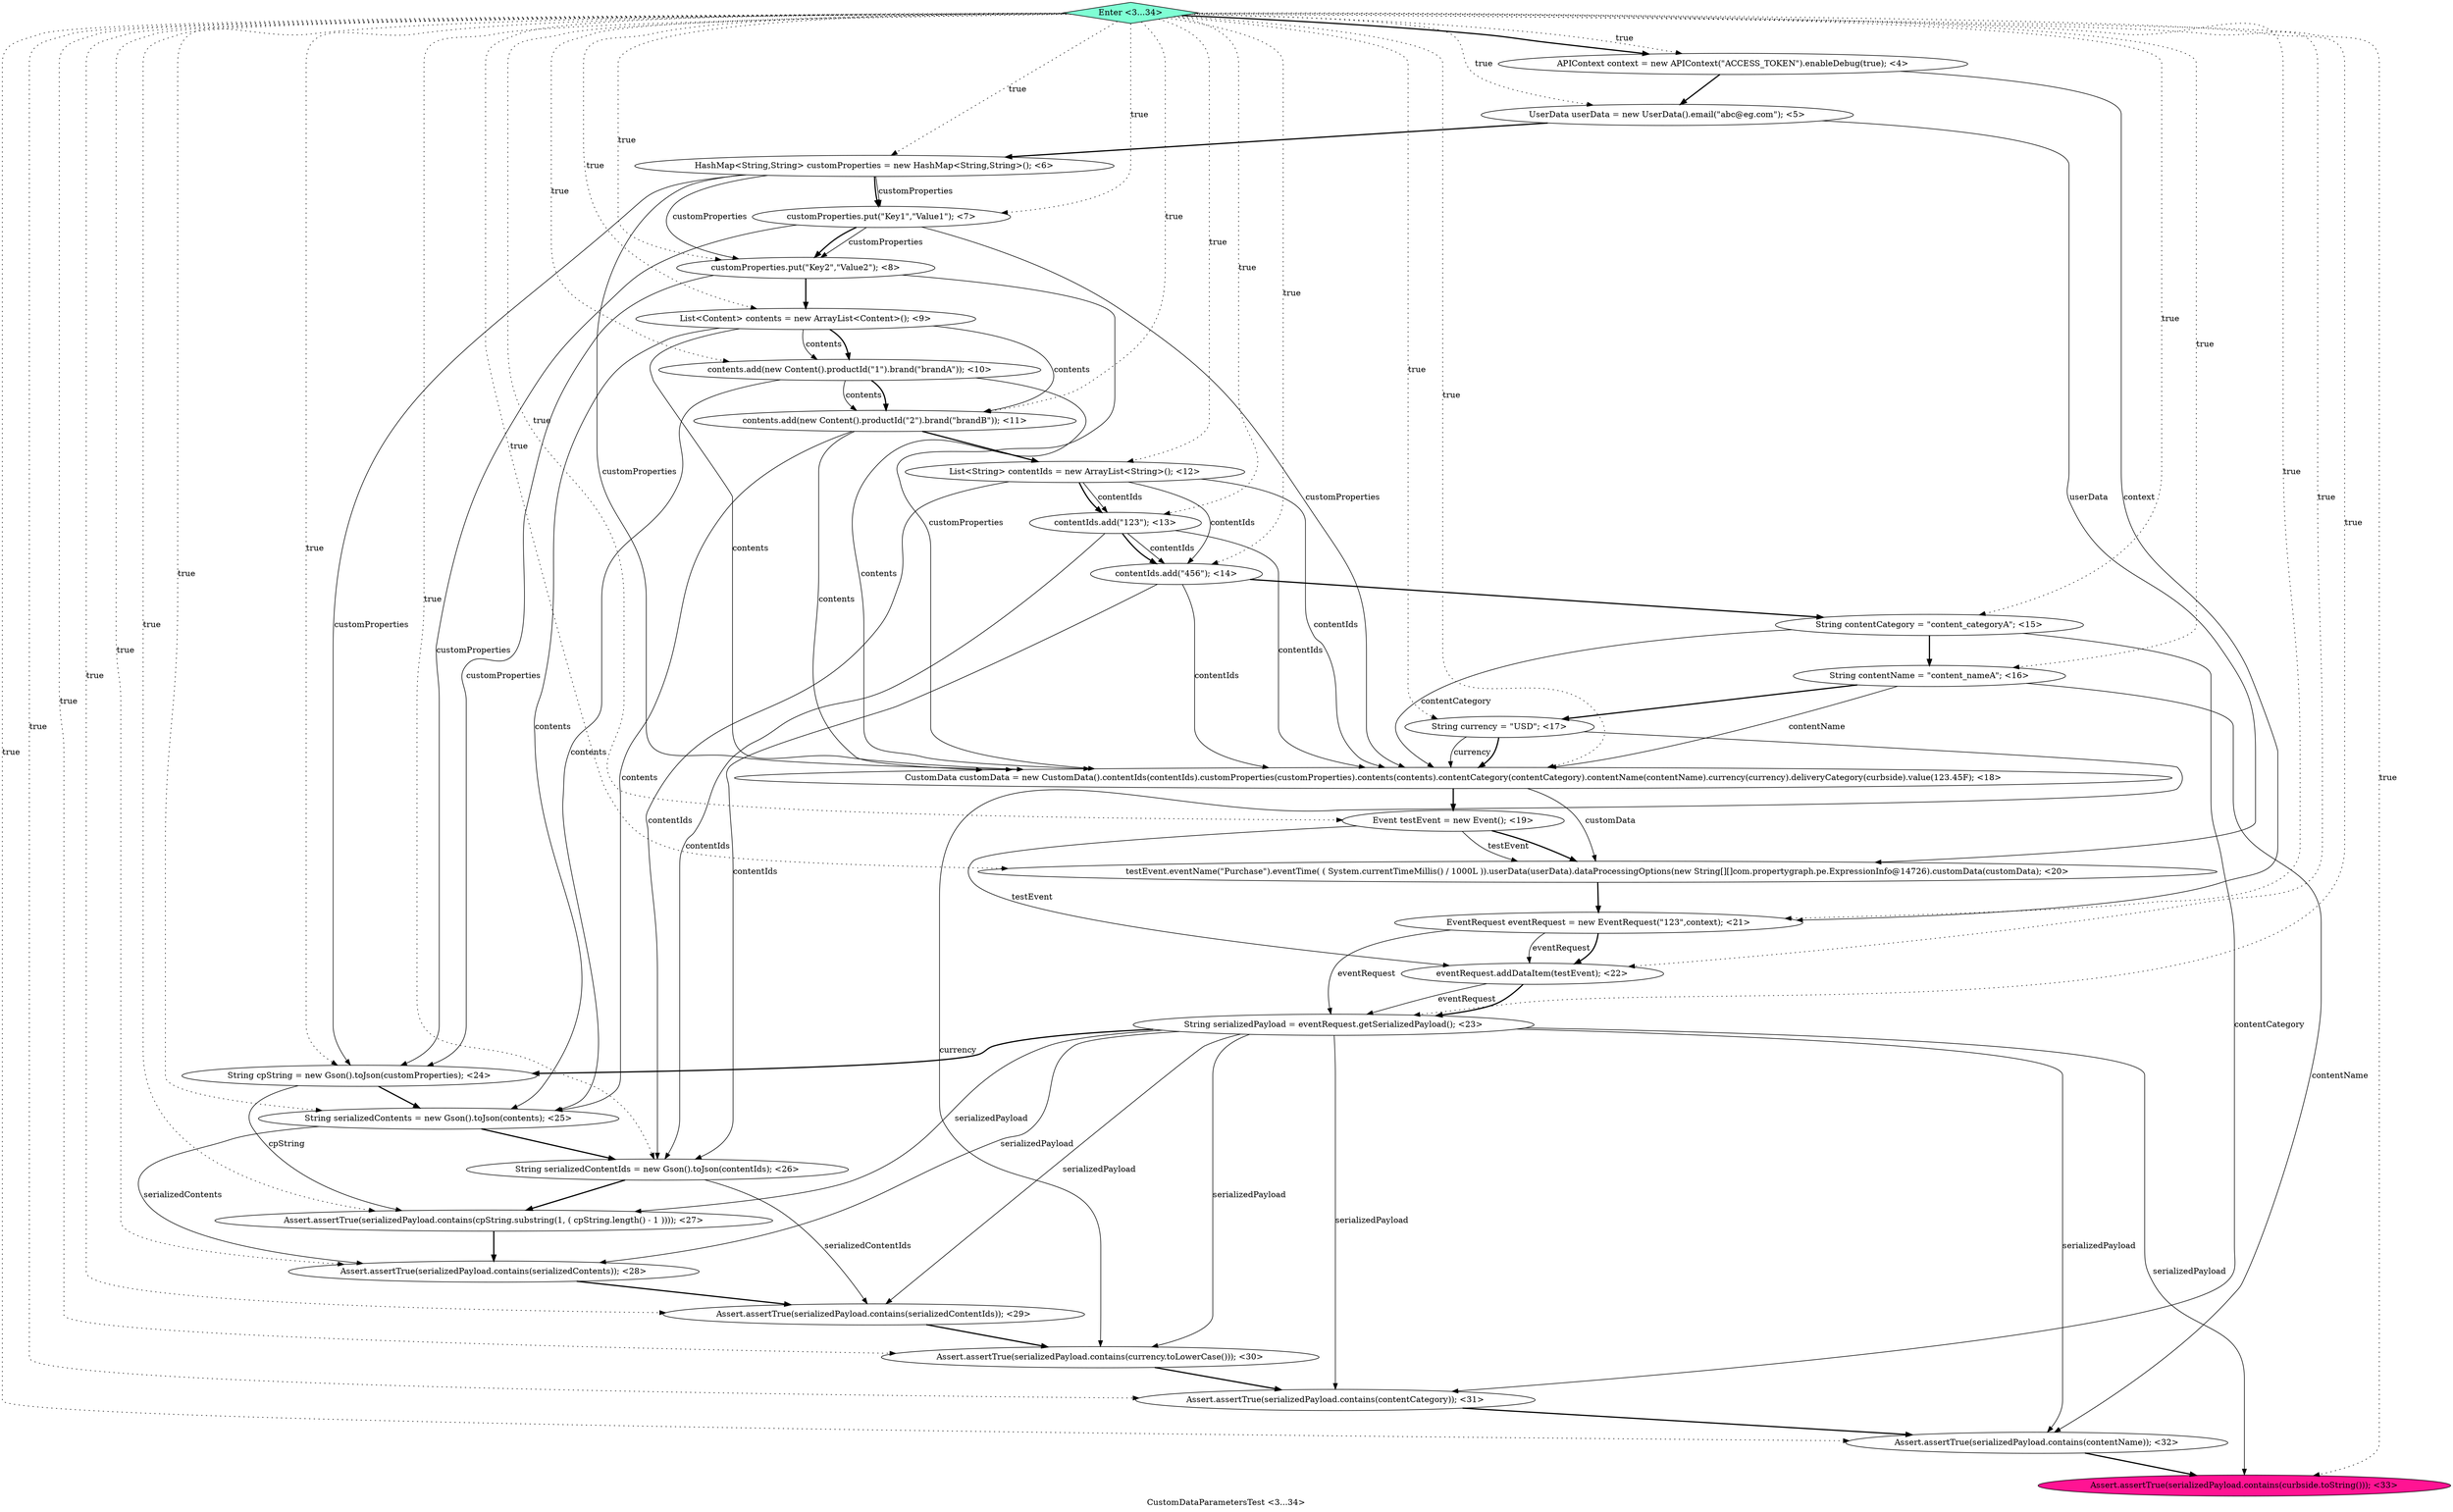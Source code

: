 digraph PDG {
label = "CustomDataParametersTest <3...34>";
0.25 [style = filled, label = "Assert.assertTrue(serializedPayload.contains(serializedContentIds)); <29>", fillcolor = white, shape = ellipse];
0.0 [style = filled, label = "APIContext context = new APIContext(\"ACCESS_TOKEN\").enableDebug(true); <4>", fillcolor = white, shape = ellipse];
0.2 [style = filled, label = "HashMap<String,String> customProperties = new HashMap<String,String>(); <6>", fillcolor = white, shape = ellipse];
0.23 [style = filled, label = "Assert.assertTrue(serializedPayload.contains(cpString.substring(1, ( cpString.length() - 1 )))); <27>", fillcolor = white, shape = ellipse];
0.19 [style = filled, label = "String serializedPayload = eventRequest.getSerializedPayload(); <23>", fillcolor = white, shape = ellipse];
0.27 [style = filled, label = "Assert.assertTrue(serializedPayload.contains(contentCategory)); <31>", fillcolor = white, shape = ellipse];
0.21 [style = filled, label = "String serializedContents = new Gson().toJson(contents); <25>", fillcolor = white, shape = ellipse];
0.12 [style = filled, label = "String contentName = \"content_nameA\"; <16>", fillcolor = white, shape = ellipse];
0.15 [style = filled, label = "Event testEvent = new Event(); <19>", fillcolor = white, shape = ellipse];
0.9 [style = filled, label = "contentIds.add(\"123\"); <13>", fillcolor = white, shape = ellipse];
0.11 [style = filled, label = "String contentCategory = \"content_categoryA\"; <15>", fillcolor = white, shape = ellipse];
0.22 [style = filled, label = "String serializedContentIds = new Gson().toJson(contentIds); <26>", fillcolor = white, shape = ellipse];
0.30 [style = filled, label = "Enter <3...34>", fillcolor = aquamarine, shape = diamond];
0.6 [style = filled, label = "contents.add(new Content().productId(\"1\").brand(\"brandA\")); <10>", fillcolor = white, shape = ellipse];
0.8 [style = filled, label = "List<String> contentIds = new ArrayList<String>(); <12>", fillcolor = white, shape = ellipse];
0.3 [style = filled, label = "customProperties.put(\"Key1\",\"Value1\"); <7>", fillcolor = white, shape = ellipse];
0.20 [style = filled, label = "String cpString = new Gson().toJson(customProperties); <24>", fillcolor = white, shape = ellipse];
0.1 [style = filled, label = "UserData userData = new UserData().email(\"abc@eg.com\"); <5>", fillcolor = white, shape = ellipse];
0.5 [style = filled, label = "List<Content> contents = new ArrayList<Content>(); <9>", fillcolor = white, shape = ellipse];
0.18 [style = filled, label = "eventRequest.addDataItem(testEvent); <22>", fillcolor = white, shape = ellipse];
0.16 [style = filled, label = "testEvent.eventName(\"Purchase\").eventTime( ( System.currentTimeMillis() / 1000L )).userData(userData).dataProcessingOptions(new String[][]com.propertygraph.pe.ExpressionInfo@14726).customData(customData); <20>", fillcolor = white, shape = ellipse];
0.13 [style = filled, label = "String currency = \"USD\"; <17>", fillcolor = white, shape = ellipse];
0.26 [style = filled, label = "Assert.assertTrue(serializedPayload.contains(currency.toLowerCase())); <30>", fillcolor = white, shape = ellipse];
0.28 [style = filled, label = "Assert.assertTrue(serializedPayload.contains(contentName)); <32>", fillcolor = white, shape = ellipse];
0.4 [style = filled, label = "customProperties.put(\"Key2\",\"Value2\"); <8>", fillcolor = white, shape = ellipse];
0.17 [style = filled, label = "EventRequest eventRequest = new EventRequest(\"123\",context); <21>", fillcolor = white, shape = ellipse];
0.29 [style = filled, label = "Assert.assertTrue(serializedPayload.contains(curbside.toString())); <33>", fillcolor = deeppink, shape = ellipse];
0.7 [style = filled, label = "contents.add(new Content().productId(\"2\").brand(\"brandB\")); <11>", fillcolor = white, shape = ellipse];
0.24 [style = filled, label = "Assert.assertTrue(serializedPayload.contains(serializedContents)); <28>", fillcolor = white, shape = ellipse];
0.10 [style = filled, label = "contentIds.add(\"456\"); <14>", fillcolor = white, shape = ellipse];
0.14 [style = filled, label = "CustomData customData = new CustomData().contentIds(contentIds).customProperties(customProperties).contents(contents).contentCategory(contentCategory).contentName(contentName).currency(currency).deliveryCategory(curbside).value(123.45F); <18>", fillcolor = white, shape = ellipse];
0.0 -> 0.1 [style = bold, label=""];
0.0 -> 0.17 [style = solid, label="context"];
0.1 -> 0.2 [style = bold, label=""];
0.1 -> 0.16 [style = solid, label="userData"];
0.2 -> 0.3 [style = solid, label="customProperties"];
0.2 -> 0.3 [style = bold, label=""];
0.2 -> 0.4 [style = solid, label="customProperties"];
0.2 -> 0.14 [style = solid, label="customProperties"];
0.2 -> 0.20 [style = solid, label="customProperties"];
0.3 -> 0.4 [style = solid, label="customProperties"];
0.3 -> 0.4 [style = bold, label=""];
0.3 -> 0.14 [style = solid, label="customProperties"];
0.3 -> 0.20 [style = solid, label="customProperties"];
0.4 -> 0.5 [style = bold, label=""];
0.4 -> 0.14 [style = solid, label="customProperties"];
0.4 -> 0.20 [style = solid, label="customProperties"];
0.5 -> 0.6 [style = solid, label="contents"];
0.5 -> 0.6 [style = bold, label=""];
0.5 -> 0.7 [style = solid, label="contents"];
0.5 -> 0.14 [style = solid, label="contents"];
0.5 -> 0.21 [style = solid, label="contents"];
0.6 -> 0.7 [style = solid, label="contents"];
0.6 -> 0.7 [style = bold, label=""];
0.6 -> 0.14 [style = solid, label="contents"];
0.6 -> 0.21 [style = solid, label="contents"];
0.7 -> 0.8 [style = bold, label=""];
0.7 -> 0.14 [style = solid, label="contents"];
0.7 -> 0.21 [style = solid, label="contents"];
0.8 -> 0.9 [style = solid, label="contentIds"];
0.8 -> 0.9 [style = bold, label=""];
0.8 -> 0.10 [style = solid, label="contentIds"];
0.8 -> 0.14 [style = solid, label="contentIds"];
0.8 -> 0.22 [style = solid, label="contentIds"];
0.9 -> 0.10 [style = solid, label="contentIds"];
0.9 -> 0.10 [style = bold, label=""];
0.9 -> 0.14 [style = solid, label="contentIds"];
0.9 -> 0.22 [style = solid, label="contentIds"];
0.10 -> 0.11 [style = bold, label=""];
0.10 -> 0.14 [style = solid, label="contentIds"];
0.10 -> 0.22 [style = solid, label="contentIds"];
0.11 -> 0.12 [style = bold, label=""];
0.11 -> 0.14 [style = solid, label="contentCategory"];
0.11 -> 0.27 [style = solid, label="contentCategory"];
0.12 -> 0.13 [style = bold, label=""];
0.12 -> 0.14 [style = solid, label="contentName"];
0.12 -> 0.28 [style = solid, label="contentName"];
0.13 -> 0.14 [style = solid, label="currency"];
0.13 -> 0.14 [style = bold, label=""];
0.13 -> 0.26 [style = solid, label="currency"];
0.14 -> 0.15 [style = bold, label=""];
0.14 -> 0.16 [style = solid, label="customData"];
0.15 -> 0.16 [style = solid, label="testEvent"];
0.15 -> 0.16 [style = bold, label=""];
0.15 -> 0.18 [style = solid, label="testEvent"];
0.16 -> 0.17 [style = bold, label=""];
0.17 -> 0.18 [style = solid, label="eventRequest"];
0.17 -> 0.18 [style = bold, label=""];
0.17 -> 0.19 [style = solid, label="eventRequest"];
0.18 -> 0.19 [style = solid, label="eventRequest"];
0.18 -> 0.19 [style = bold, label=""];
0.19 -> 0.20 [style = bold, label=""];
0.19 -> 0.23 [style = solid, label="serializedPayload"];
0.19 -> 0.24 [style = solid, label="serializedPayload"];
0.19 -> 0.25 [style = solid, label="serializedPayload"];
0.19 -> 0.26 [style = solid, label="serializedPayload"];
0.19 -> 0.27 [style = solid, label="serializedPayload"];
0.19 -> 0.28 [style = solid, label="serializedPayload"];
0.19 -> 0.29 [style = solid, label="serializedPayload"];
0.20 -> 0.21 [style = bold, label=""];
0.20 -> 0.23 [style = solid, label="cpString"];
0.21 -> 0.22 [style = bold, label=""];
0.21 -> 0.24 [style = solid, label="serializedContents"];
0.22 -> 0.23 [style = bold, label=""];
0.22 -> 0.25 [style = solid, label="serializedContentIds"];
0.23 -> 0.24 [style = bold, label=""];
0.24 -> 0.25 [style = bold, label=""];
0.25 -> 0.26 [style = bold, label=""];
0.26 -> 0.27 [style = bold, label=""];
0.27 -> 0.28 [style = bold, label=""];
0.28 -> 0.29 [style = bold, label=""];
0.30 -> 0.0 [style = dotted, label="true"];
0.30 -> 0.0 [style = bold, label=""];
0.30 -> 0.1 [style = dotted, label="true"];
0.30 -> 0.2 [style = dotted, label="true"];
0.30 -> 0.3 [style = dotted, label="true"];
0.30 -> 0.4 [style = dotted, label="true"];
0.30 -> 0.5 [style = dotted, label="true"];
0.30 -> 0.6 [style = dotted, label="true"];
0.30 -> 0.7 [style = dotted, label="true"];
0.30 -> 0.8 [style = dotted, label="true"];
0.30 -> 0.9 [style = dotted, label="true"];
0.30 -> 0.10 [style = dotted, label="true"];
0.30 -> 0.11 [style = dotted, label="true"];
0.30 -> 0.12 [style = dotted, label="true"];
0.30 -> 0.13 [style = dotted, label="true"];
0.30 -> 0.14 [style = dotted, label="true"];
0.30 -> 0.15 [style = dotted, label="true"];
0.30 -> 0.16 [style = dotted, label="true"];
0.30 -> 0.17 [style = dotted, label="true"];
0.30 -> 0.18 [style = dotted, label="true"];
0.30 -> 0.19 [style = dotted, label="true"];
0.30 -> 0.20 [style = dotted, label="true"];
0.30 -> 0.21 [style = dotted, label="true"];
0.30 -> 0.22 [style = dotted, label="true"];
0.30 -> 0.23 [style = dotted, label="true"];
0.30 -> 0.24 [style = dotted, label="true"];
0.30 -> 0.25 [style = dotted, label="true"];
0.30 -> 0.26 [style = dotted, label="true"];
0.30 -> 0.27 [style = dotted, label="true"];
0.30 -> 0.28 [style = dotted, label="true"];
0.30 -> 0.29 [style = dotted, label="true"];
}

